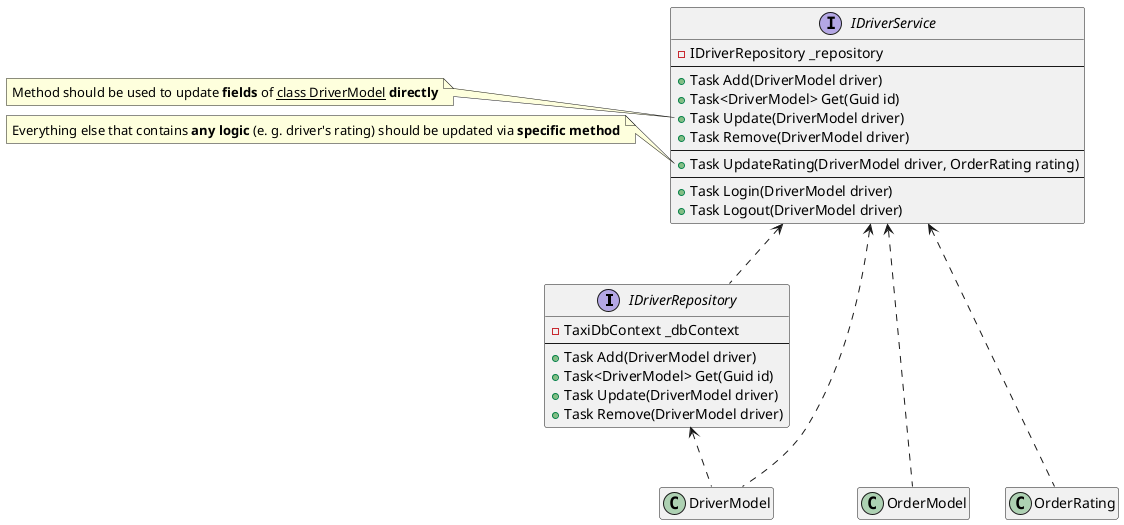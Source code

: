 ﻿@startuml
'https://plantuml.com/class-diagram

hide empty members

interface IDriverRepository
{
    - TaxiDbContext _dbContext
    --
    + Task Add(DriverModel driver)
    + Task<DriverModel> Get(Guid id)
    + Task Update(DriverModel driver)
    + Task Remove(DriverModel driver)
}

interface IDriverService
{
    - IDriverRepository _repository
    --
    + Task Add(DriverModel driver)
    + Task<DriverModel> Get(Guid id)
    + Task Update(DriverModel driver)
    + Task Remove(DriverModel driver)
    --
    + Task UpdateRating(DriverModel driver, OrderRating rating)
    --
    + Task Login(DriverModel driver)
    + Task Logout(DriverModel driver)
}

note left of IDriverService::"Update(DriverModel driver)"
    Method should be used to update <b>fields</b> of <u>class DriverModel</u> <b>directly</b>
end note

note left of IDriverService::"UpdateRating(DriverModel driver, OrderRating rating)"
    Everything else that contains <b>any logic</b> (e. g. driver's rating) should be updated via <b>specific method</b>
end note

IDriverRepository <.. DriverModel
IDriverService <.. IDriverRepository
IDriverService <.. DriverModel
IDriverService <... OrderModel
IDriverService <... OrderRating


@enduml